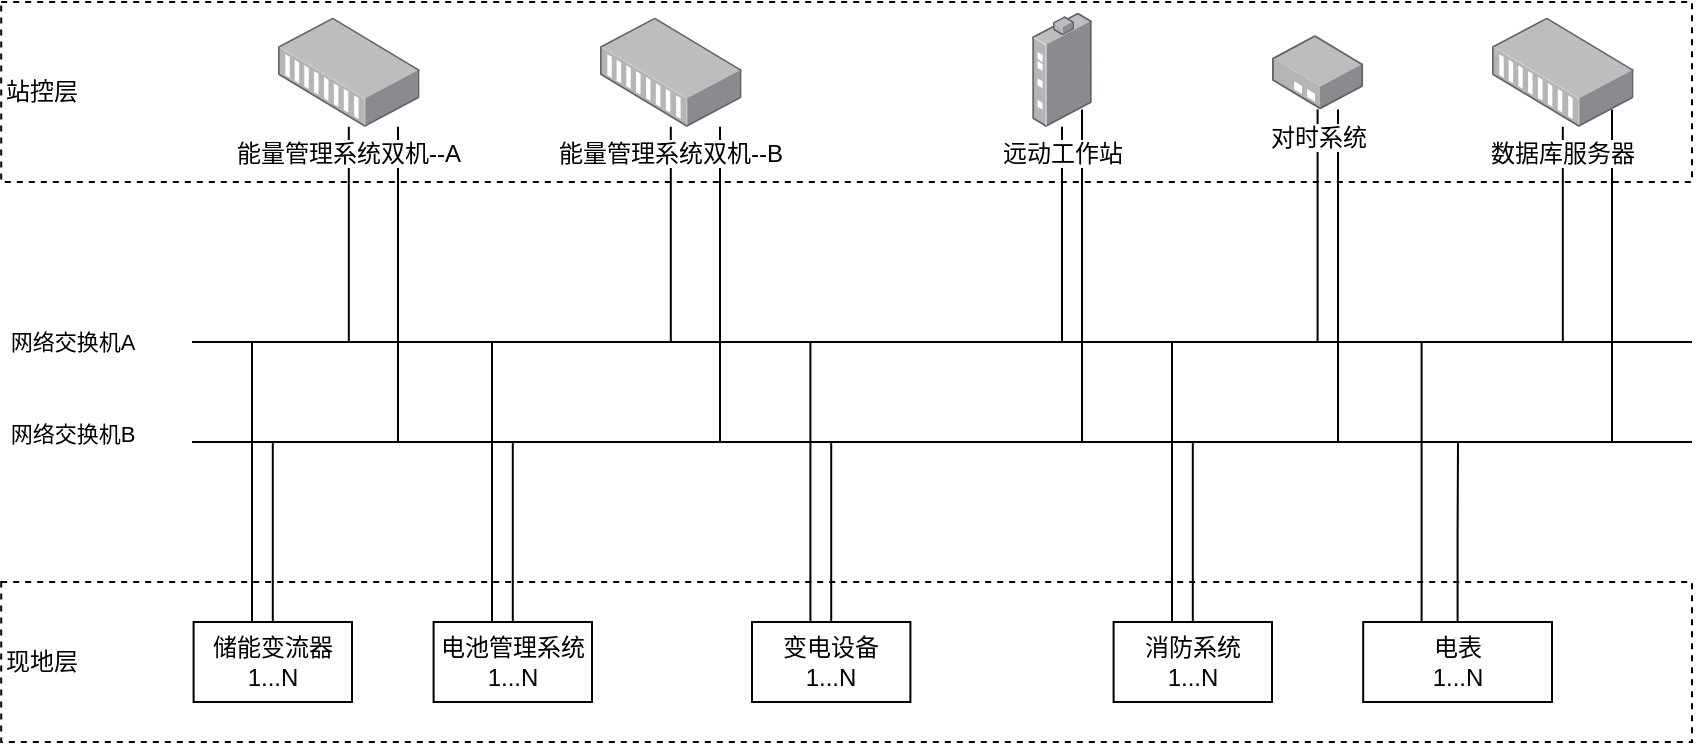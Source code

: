 <mxfile version="22.0.5" type="github" pages="2">
  <diagram name="第 1 页" id="AFagJou0Auw5d1LpVBJ_">
    <mxGraphModel dx="1373" dy="507" grid="0" gridSize="10" guides="1" tooltips="1" connect="1" arrows="1" fold="1" page="0" pageScale="1" pageWidth="827" pageHeight="1169" math="0" shadow="0">
      <root>
        <mxCell id="0" />
        <mxCell id="1" parent="0" />
        <mxCell id="Sa-E3i2EDwVJDrLkqsIR-44" value="现地层" style="rounded=0;whiteSpace=wrap;html=1;align=left;dashed=1;" vertex="1" parent="1">
          <mxGeometry x="-35.4" y="440" width="845.4" height="80" as="geometry" />
        </mxCell>
        <mxCell id="Sa-E3i2EDwVJDrLkqsIR-42" value="站控层" style="rounded=0;whiteSpace=wrap;html=1;align=left;dashed=1;" vertex="1" parent="1">
          <mxGeometry x="-35.4" y="150" width="845.4" height="90" as="geometry" />
        </mxCell>
        <mxCell id="Sa-E3i2EDwVJDrLkqsIR-23" style="edgeStyle=orthogonalEdgeStyle;rounded=0;orthogonalLoop=1;jettySize=auto;html=1;endArrow=none;endFill=0;" edge="1" parent="1" source="Sa-E3i2EDwVJDrLkqsIR-5">
          <mxGeometry relative="1" as="geometry">
            <mxPoint x="622.8" y="320" as="targetPoint" />
          </mxGeometry>
        </mxCell>
        <mxCell id="Sa-E3i2EDwVJDrLkqsIR-15" style="edgeStyle=orthogonalEdgeStyle;rounded=0;orthogonalLoop=1;jettySize=auto;html=1;endArrow=none;endFill=0;" edge="1" parent="1" source="Sa-E3i2EDwVJDrLkqsIR-6">
          <mxGeometry relative="1" as="geometry">
            <mxPoint x="138.4" y="320" as="targetPoint" />
          </mxGeometry>
        </mxCell>
        <mxCell id="Sa-E3i2EDwVJDrLkqsIR-19" style="edgeStyle=orthogonalEdgeStyle;rounded=0;orthogonalLoop=1;jettySize=auto;html=1;endArrow=none;endFill=0;" edge="1" parent="1" source="Sa-E3i2EDwVJDrLkqsIR-7">
          <mxGeometry relative="1" as="geometry">
            <mxPoint x="495" y="320" as="targetPoint" />
          </mxGeometry>
        </mxCell>
        <mxCell id="Sa-E3i2EDwVJDrLkqsIR-25" style="edgeStyle=orthogonalEdgeStyle;rounded=0;orthogonalLoop=1;jettySize=auto;html=1;endArrow=none;endFill=0;" edge="1" parent="1" source="Sa-E3i2EDwVJDrLkqsIR-8">
          <mxGeometry relative="1" as="geometry">
            <mxPoint x="745.4" y="320" as="targetPoint" />
          </mxGeometry>
        </mxCell>
        <mxCell id="Sa-E3i2EDwVJDrLkqsIR-17" style="edgeStyle=orthogonalEdgeStyle;rounded=0;orthogonalLoop=1;jettySize=auto;html=1;endArrow=none;endFill=0;" edge="1" parent="1" source="Sa-E3i2EDwVJDrLkqsIR-9">
          <mxGeometry relative="1" as="geometry">
            <mxPoint x="299.4" y="320" as="targetPoint" />
          </mxGeometry>
        </mxCell>
        <mxCell id="Sa-E3i2EDwVJDrLkqsIR-11" value="" style="endArrow=none;html=1;rounded=0;" edge="1" parent="1">
          <mxGeometry width="50" height="50" relative="1" as="geometry">
            <mxPoint x="60" y="320" as="sourcePoint" />
            <mxPoint x="810" y="320" as="targetPoint" />
          </mxGeometry>
        </mxCell>
        <mxCell id="Sa-E3i2EDwVJDrLkqsIR-13" value="网络交换机A" style="edgeLabel;html=1;align=center;verticalAlign=middle;resizable=0;points=[];" vertex="1" connectable="0" parent="Sa-E3i2EDwVJDrLkqsIR-11">
          <mxGeometry x="-0.656" y="-3" relative="1" as="geometry">
            <mxPoint x="-189" y="-3" as="offset" />
          </mxGeometry>
        </mxCell>
        <mxCell id="Sa-E3i2EDwVJDrLkqsIR-12" value="" style="endArrow=none;html=1;rounded=0;" edge="1" parent="1">
          <mxGeometry width="50" height="50" relative="1" as="geometry">
            <mxPoint x="60" y="370" as="sourcePoint" />
            <mxPoint x="810" y="370" as="targetPoint" />
          </mxGeometry>
        </mxCell>
        <mxCell id="Sa-E3i2EDwVJDrLkqsIR-14" value="网络交换机B" style="edgeLabel;html=1;align=center;verticalAlign=middle;resizable=0;points=[];" vertex="1" connectable="0" parent="Sa-E3i2EDwVJDrLkqsIR-12">
          <mxGeometry x="-0.676" y="4" relative="1" as="geometry">
            <mxPoint x="-182" as="offset" />
          </mxGeometry>
        </mxCell>
        <mxCell id="Sa-E3i2EDwVJDrLkqsIR-16" style="edgeStyle=orthogonalEdgeStyle;rounded=0;orthogonalLoop=1;jettySize=auto;html=1;endArrow=none;endFill=0;" edge="1" parent="1">
          <mxGeometry relative="1" as="geometry">
            <mxPoint x="163" y="370" as="targetPoint" />
            <mxPoint x="163" y="212.4" as="sourcePoint" />
          </mxGeometry>
        </mxCell>
        <mxCell id="Sa-E3i2EDwVJDrLkqsIR-18" style="edgeStyle=orthogonalEdgeStyle;rounded=0;orthogonalLoop=1;jettySize=auto;html=1;endArrow=none;endFill=0;" edge="1" parent="1">
          <mxGeometry relative="1" as="geometry">
            <mxPoint x="324" y="370" as="targetPoint" />
            <mxPoint x="324" y="212.4" as="sourcePoint" />
          </mxGeometry>
        </mxCell>
        <mxCell id="Sa-E3i2EDwVJDrLkqsIR-20" style="edgeStyle=orthogonalEdgeStyle;rounded=0;orthogonalLoop=1;jettySize=auto;html=1;endArrow=none;endFill=0;" edge="1" parent="1">
          <mxGeometry relative="1" as="geometry">
            <mxPoint x="505" y="370" as="targetPoint" />
            <mxPoint x="505" y="203.7" as="sourcePoint" />
          </mxGeometry>
        </mxCell>
        <mxCell id="Sa-E3i2EDwVJDrLkqsIR-7" value="远动工作站" style="image;points=[];aspect=fixed;html=1;align=center;shadow=0;dashed=0;image=img/lib/allied_telesis/media_converters/Industrial_Media_Converter.svg;" vertex="1" parent="1">
          <mxGeometry x="480" y="155.4" width="30" height="57" as="geometry" />
        </mxCell>
        <mxCell id="Sa-E3i2EDwVJDrLkqsIR-24" style="edgeStyle=orthogonalEdgeStyle;rounded=0;orthogonalLoop=1;jettySize=auto;html=1;endArrow=none;endFill=0;" edge="1" parent="1">
          <mxGeometry relative="1" as="geometry">
            <mxPoint x="633" y="370" as="targetPoint" />
            <mxPoint x="633" y="203.7" as="sourcePoint" />
          </mxGeometry>
        </mxCell>
        <mxCell id="Sa-E3i2EDwVJDrLkqsIR-26" style="edgeStyle=orthogonalEdgeStyle;rounded=0;orthogonalLoop=1;jettySize=auto;html=1;endArrow=none;endFill=0;" edge="1" parent="1">
          <mxGeometry relative="1" as="geometry">
            <mxPoint x="770" y="370" as="targetPoint" />
            <mxPoint x="770" y="203.7" as="sourcePoint" />
          </mxGeometry>
        </mxCell>
        <mxCell id="Sa-E3i2EDwVJDrLkqsIR-28" style="edgeStyle=orthogonalEdgeStyle;rounded=0;orthogonalLoop=1;jettySize=auto;html=1;endArrow=none;endFill=0;" edge="1" parent="1" source="Sa-E3i2EDwVJDrLkqsIR-27">
          <mxGeometry relative="1" as="geometry">
            <mxPoint x="100.4" y="370" as="targetPoint" />
          </mxGeometry>
        </mxCell>
        <mxCell id="Sa-E3i2EDwVJDrLkqsIR-27" value="储能变流器1...N" style="rounded=0;whiteSpace=wrap;html=1;" vertex="1" parent="1">
          <mxGeometry x="60.8" y="460" width="79.2" height="40" as="geometry" />
        </mxCell>
        <mxCell id="Sa-E3i2EDwVJDrLkqsIR-29" style="edgeStyle=orthogonalEdgeStyle;rounded=0;orthogonalLoop=1;jettySize=auto;html=1;endArrow=none;endFill=0;" edge="1" parent="1">
          <mxGeometry relative="1" as="geometry">
            <mxPoint x="90" y="320" as="targetPoint" />
            <mxPoint x="90" y="460" as="sourcePoint" />
          </mxGeometry>
        </mxCell>
        <mxCell id="Sa-E3i2EDwVJDrLkqsIR-30" style="edgeStyle=orthogonalEdgeStyle;rounded=0;orthogonalLoop=1;jettySize=auto;html=1;endArrow=none;endFill=0;" edge="1" parent="1" source="Sa-E3i2EDwVJDrLkqsIR-31">
          <mxGeometry relative="1" as="geometry">
            <mxPoint x="220.4" y="370" as="targetPoint" />
          </mxGeometry>
        </mxCell>
        <mxCell id="Sa-E3i2EDwVJDrLkqsIR-31" value="电池管理系统1...N" style="rounded=0;whiteSpace=wrap;html=1;" vertex="1" parent="1">
          <mxGeometry x="180.8" y="460" width="79.2" height="40" as="geometry" />
        </mxCell>
        <mxCell id="Sa-E3i2EDwVJDrLkqsIR-32" style="edgeStyle=orthogonalEdgeStyle;rounded=0;orthogonalLoop=1;jettySize=auto;html=1;endArrow=none;endFill=0;" edge="1" parent="1">
          <mxGeometry relative="1" as="geometry">
            <mxPoint x="210" y="320" as="targetPoint" />
            <mxPoint x="210" y="460" as="sourcePoint" />
          </mxGeometry>
        </mxCell>
        <mxCell id="Sa-E3i2EDwVJDrLkqsIR-33" style="edgeStyle=orthogonalEdgeStyle;rounded=0;orthogonalLoop=1;jettySize=auto;html=1;endArrow=none;endFill=0;" edge="1" parent="1" source="Sa-E3i2EDwVJDrLkqsIR-34">
          <mxGeometry relative="1" as="geometry">
            <mxPoint x="379.6" y="370" as="targetPoint" />
          </mxGeometry>
        </mxCell>
        <mxCell id="Sa-E3i2EDwVJDrLkqsIR-34" value="变电设备&lt;br&gt;1...N" style="rounded=0;whiteSpace=wrap;html=1;" vertex="1" parent="1">
          <mxGeometry x="340" y="460" width="79.2" height="40" as="geometry" />
        </mxCell>
        <mxCell id="Sa-E3i2EDwVJDrLkqsIR-35" style="edgeStyle=orthogonalEdgeStyle;rounded=0;orthogonalLoop=1;jettySize=auto;html=1;endArrow=none;endFill=0;" edge="1" parent="1">
          <mxGeometry relative="1" as="geometry">
            <mxPoint x="369.2" y="320" as="targetPoint" />
            <mxPoint x="369.2" y="460" as="sourcePoint" />
          </mxGeometry>
        </mxCell>
        <mxCell id="Sa-E3i2EDwVJDrLkqsIR-36" style="edgeStyle=orthogonalEdgeStyle;rounded=0;orthogonalLoop=1;jettySize=auto;html=1;endArrow=none;endFill=0;" edge="1" parent="1" source="Sa-E3i2EDwVJDrLkqsIR-37">
          <mxGeometry relative="1" as="geometry">
            <mxPoint x="560.4" y="370" as="targetPoint" />
          </mxGeometry>
        </mxCell>
        <mxCell id="Sa-E3i2EDwVJDrLkqsIR-37" value="消防系统&lt;br&gt;1...N" style="rounded=0;whiteSpace=wrap;html=1;" vertex="1" parent="1">
          <mxGeometry x="520.8" y="460" width="79.2" height="40" as="geometry" />
        </mxCell>
        <mxCell id="Sa-E3i2EDwVJDrLkqsIR-38" style="edgeStyle=orthogonalEdgeStyle;rounded=0;orthogonalLoop=1;jettySize=auto;html=1;endArrow=none;endFill=0;" edge="1" parent="1">
          <mxGeometry relative="1" as="geometry">
            <mxPoint x="550" y="320" as="targetPoint" />
            <mxPoint x="550" y="460" as="sourcePoint" />
          </mxGeometry>
        </mxCell>
        <mxCell id="Sa-E3i2EDwVJDrLkqsIR-39" style="edgeStyle=orthogonalEdgeStyle;rounded=0;orthogonalLoop=1;jettySize=auto;html=1;endArrow=none;endFill=0;" edge="1" parent="1" source="Sa-E3i2EDwVJDrLkqsIR-40">
          <mxGeometry relative="1" as="geometry">
            <mxPoint x="693" y="370" as="targetPoint" />
          </mxGeometry>
        </mxCell>
        <mxCell id="Sa-E3i2EDwVJDrLkqsIR-40" value="电表&lt;br&gt;1...N" style="rounded=0;whiteSpace=wrap;html=1;" vertex="1" parent="1">
          <mxGeometry x="645.6" y="460" width="94.4" height="40" as="geometry" />
        </mxCell>
        <mxCell id="Sa-E3i2EDwVJDrLkqsIR-41" style="edgeStyle=orthogonalEdgeStyle;rounded=0;orthogonalLoop=1;jettySize=auto;html=1;endArrow=none;endFill=0;" edge="1" parent="1">
          <mxGeometry relative="1" as="geometry">
            <mxPoint x="674.8" y="320" as="targetPoint" />
            <mxPoint x="674.8" y="460" as="sourcePoint" />
          </mxGeometry>
        </mxCell>
        <mxCell id="Sa-E3i2EDwVJDrLkqsIR-9" value="能量管理系统双机--B" style="image;points=[];aspect=fixed;html=1;align=center;shadow=0;dashed=0;image=img/lib/allied_telesis/media_converters/Media_Converter_Modular.svg;" vertex="1" parent="1">
          <mxGeometry x="264" y="157.8" width="70.8" height="54.6" as="geometry" />
        </mxCell>
        <mxCell id="Sa-E3i2EDwVJDrLkqsIR-5" value="对时系统" style="image;points=[];aspect=fixed;html=1;align=center;shadow=0;dashed=0;image=img/lib/allied_telesis/media_converters/Media_Converter_Standalone.svg;" vertex="1" parent="1">
          <mxGeometry x="600" y="166.5" width="45.6" height="37.2" as="geometry" />
        </mxCell>
        <mxCell id="Sa-E3i2EDwVJDrLkqsIR-8" value="数据库服务器" style="image;points=[];aspect=fixed;html=1;align=center;shadow=0;dashed=0;image=img/lib/allied_telesis/media_converters/Media_Converter_Modular.svg;" vertex="1" parent="1">
          <mxGeometry x="710" y="157.8" width="70.8" height="54.6" as="geometry" />
        </mxCell>
        <mxCell id="Sa-E3i2EDwVJDrLkqsIR-6" value="能量管理系统双机--A" style="image;points=[];aspect=fixed;html=1;align=center;shadow=0;dashed=0;image=img/lib/allied_telesis/media_converters/Media_Converter_Modular.svg;" vertex="1" parent="1">
          <mxGeometry x="103" y="157.8" width="70.8" height="54.6" as="geometry" />
        </mxCell>
      </root>
    </mxGraphModel>
  </diagram>
  <diagram id="kW3K4sRfNgbgKiV32Ber" name="第 2 页">
    <mxGraphModel dx="1811" dy="735" grid="0" gridSize="10" guides="1" tooltips="1" connect="1" arrows="1" fold="1" page="0" pageScale="1" pageWidth="827" pageHeight="1169" math="0" shadow="0">
      <root>
        <mxCell id="0" />
        <mxCell id="1" parent="0" />
        <mxCell id="5hxIVO7U4aEBJOrReWxv-1" value="现地层" style="rounded=0;whiteSpace=wrap;html=1;align=left;dashed=1;" vertex="1" parent="1">
          <mxGeometry x="-35.4" y="440" width="845.4" height="80" as="geometry" />
        </mxCell>
        <mxCell id="5hxIVO7U4aEBJOrReWxv-2" value="站控层" style="rounded=0;whiteSpace=wrap;html=1;align=left;dashed=1;" vertex="1" parent="1">
          <mxGeometry x="-35.4" y="150" width="845.4" height="90" as="geometry" />
        </mxCell>
        <mxCell id="5hxIVO7U4aEBJOrReWxv-3" style="edgeStyle=orthogonalEdgeStyle;rounded=0;orthogonalLoop=1;jettySize=auto;html=1;" edge="1" parent="1" source="5hxIVO7U4aEBJOrReWxv-4">
          <mxGeometry relative="1" as="geometry">
            <mxPoint x="622.8" y="320" as="targetPoint" />
          </mxGeometry>
        </mxCell>
        <mxCell id="5hxIVO7U4aEBJOrReWxv-4" value="对时系统" style="image;points=[];aspect=fixed;html=1;align=center;shadow=0;dashed=0;image=img/lib/allied_telesis/media_converters/Media_Converter_Standalone.svg;" vertex="1" parent="1">
          <mxGeometry x="600" y="166.5" width="45.6" height="37.2" as="geometry" />
        </mxCell>
        <mxCell id="5hxIVO7U4aEBJOrReWxv-5" style="edgeStyle=orthogonalEdgeStyle;rounded=0;orthogonalLoop=1;jettySize=auto;html=1;" edge="1" parent="1" source="5hxIVO7U4aEBJOrReWxv-6">
          <mxGeometry relative="1" as="geometry">
            <mxPoint x="138.4" y="320" as="targetPoint" />
          </mxGeometry>
        </mxCell>
        <mxCell id="5hxIVO7U4aEBJOrReWxv-6" value="Rilake能量管理系统双机--A" style="image;points=[];aspect=fixed;html=1;align=center;shadow=0;dashed=0;image=img/lib/allied_telesis/media_converters/Media_Converter_Modular.svg;" vertex="1" parent="1">
          <mxGeometry x="103" y="157.8" width="70.8" height="54.6" as="geometry" />
        </mxCell>
        <mxCell id="5hxIVO7U4aEBJOrReWxv-7" style="edgeStyle=orthogonalEdgeStyle;rounded=0;orthogonalLoop=1;jettySize=auto;html=1;" edge="1" parent="1" source="5hxIVO7U4aEBJOrReWxv-19">
          <mxGeometry relative="1" as="geometry">
            <mxPoint x="495" y="320" as="targetPoint" />
          </mxGeometry>
        </mxCell>
        <mxCell id="5hxIVO7U4aEBJOrReWxv-8" style="edgeStyle=orthogonalEdgeStyle;rounded=0;orthogonalLoop=1;jettySize=auto;html=1;" edge="1" parent="1" source="5hxIVO7U4aEBJOrReWxv-9">
          <mxGeometry relative="1" as="geometry">
            <mxPoint x="745.4" y="320" as="targetPoint" />
          </mxGeometry>
        </mxCell>
        <mxCell id="5hxIVO7U4aEBJOrReWxv-9" value="数据库服务器" style="image;points=[];aspect=fixed;html=1;align=center;shadow=0;dashed=0;image=img/lib/allied_telesis/media_converters/Media_Converter_Modular.svg;" vertex="1" parent="1">
          <mxGeometry x="710" y="157.8" width="70.8" height="54.6" as="geometry" />
        </mxCell>
        <mxCell id="5hxIVO7U4aEBJOrReWxv-10" style="edgeStyle=orthogonalEdgeStyle;rounded=0;orthogonalLoop=1;jettySize=auto;html=1;" edge="1" parent="1" source="5hxIVO7U4aEBJOrReWxv-11">
          <mxGeometry relative="1" as="geometry">
            <mxPoint x="299.4" y="320" as="targetPoint" />
          </mxGeometry>
        </mxCell>
        <mxCell id="5hxIVO7U4aEBJOrReWxv-11" value="Rilake能量管理系统双机--B" style="image;points=[];aspect=fixed;html=1;align=center;shadow=0;dashed=0;image=img/lib/allied_telesis/media_converters/Media_Converter_Modular.svg;" vertex="1" parent="1">
          <mxGeometry x="264" y="157.8" width="70.8" height="54.6" as="geometry" />
        </mxCell>
        <mxCell id="5hxIVO7U4aEBJOrReWxv-12" value="" style="endArrow=none;html=1;rounded=0;" edge="1" parent="1">
          <mxGeometry width="50" height="50" relative="1" as="geometry">
            <mxPoint x="60" y="320" as="sourcePoint" />
            <mxPoint x="810" y="320" as="targetPoint" />
          </mxGeometry>
        </mxCell>
        <mxCell id="5hxIVO7U4aEBJOrReWxv-13" value="网络交换机A" style="edgeLabel;html=1;align=center;verticalAlign=middle;resizable=0;points=[];" vertex="1" connectable="0" parent="5hxIVO7U4aEBJOrReWxv-12">
          <mxGeometry x="-0.656" y="-3" relative="1" as="geometry">
            <mxPoint x="-189" y="-3" as="offset" />
          </mxGeometry>
        </mxCell>
        <mxCell id="5hxIVO7U4aEBJOrReWxv-14" value="" style="endArrow=none;html=1;rounded=0;" edge="1" parent="1">
          <mxGeometry width="50" height="50" relative="1" as="geometry">
            <mxPoint x="60" y="370" as="sourcePoint" />
            <mxPoint x="810" y="370" as="targetPoint" />
          </mxGeometry>
        </mxCell>
        <mxCell id="5hxIVO7U4aEBJOrReWxv-15" value="网络交换机B" style="edgeLabel;html=1;align=center;verticalAlign=middle;resizable=0;points=[];" vertex="1" connectable="0" parent="5hxIVO7U4aEBJOrReWxv-14">
          <mxGeometry x="-0.676" y="4" relative="1" as="geometry">
            <mxPoint x="-182" as="offset" />
          </mxGeometry>
        </mxCell>
        <mxCell id="5hxIVO7U4aEBJOrReWxv-16" style="edgeStyle=orthogonalEdgeStyle;rounded=0;orthogonalLoop=1;jettySize=auto;html=1;" edge="1" parent="1">
          <mxGeometry relative="1" as="geometry">
            <mxPoint x="163" y="370" as="targetPoint" />
            <mxPoint x="163" y="212.4" as="sourcePoint" />
          </mxGeometry>
        </mxCell>
        <mxCell id="5hxIVO7U4aEBJOrReWxv-17" style="edgeStyle=orthogonalEdgeStyle;rounded=0;orthogonalLoop=1;jettySize=auto;html=1;" edge="1" parent="1">
          <mxGeometry relative="1" as="geometry">
            <mxPoint x="324" y="370" as="targetPoint" />
            <mxPoint x="324" y="212.4" as="sourcePoint" />
          </mxGeometry>
        </mxCell>
        <mxCell id="5hxIVO7U4aEBJOrReWxv-18" style="edgeStyle=orthogonalEdgeStyle;rounded=0;orthogonalLoop=1;jettySize=auto;html=1;" edge="1" parent="1">
          <mxGeometry relative="1" as="geometry">
            <mxPoint x="505" y="370" as="targetPoint" />
            <mxPoint x="505" y="203.7" as="sourcePoint" />
          </mxGeometry>
        </mxCell>
        <mxCell id="5hxIVO7U4aEBJOrReWxv-19" value="Rilake远动系统" style="image;points=[];aspect=fixed;html=1;align=center;shadow=0;dashed=0;image=img/lib/allied_telesis/media_converters/Industrial_Media_Converter.svg;" vertex="1" parent="1">
          <mxGeometry x="480" y="155.4" width="30" height="57" as="geometry" />
        </mxCell>
        <mxCell id="5hxIVO7U4aEBJOrReWxv-20" style="edgeStyle=orthogonalEdgeStyle;rounded=0;orthogonalLoop=1;jettySize=auto;html=1;" edge="1" parent="1">
          <mxGeometry relative="1" as="geometry">
            <mxPoint x="633" y="370" as="targetPoint" />
            <mxPoint x="633" y="203.7" as="sourcePoint" />
          </mxGeometry>
        </mxCell>
        <mxCell id="5hxIVO7U4aEBJOrReWxv-21" style="edgeStyle=orthogonalEdgeStyle;rounded=0;orthogonalLoop=1;jettySize=auto;html=1;" edge="1" parent="1">
          <mxGeometry relative="1" as="geometry">
            <mxPoint x="770" y="370" as="targetPoint" />
            <mxPoint x="770" y="203.7" as="sourcePoint" />
          </mxGeometry>
        </mxCell>
        <mxCell id="5hxIVO7U4aEBJOrReWxv-22" style="edgeStyle=orthogonalEdgeStyle;rounded=0;orthogonalLoop=1;jettySize=auto;html=1;" edge="1" parent="1" source="5hxIVO7U4aEBJOrReWxv-23">
          <mxGeometry relative="1" as="geometry">
            <mxPoint x="100.4" y="370" as="targetPoint" />
          </mxGeometry>
        </mxCell>
        <mxCell id="5hxIVO7U4aEBJOrReWxv-23" value="储能变流器1...N" style="rounded=0;whiteSpace=wrap;html=1;" vertex="1" parent="1">
          <mxGeometry x="60.8" y="460" width="79.2" height="40" as="geometry" />
        </mxCell>
        <mxCell id="5hxIVO7U4aEBJOrReWxv-24" style="edgeStyle=orthogonalEdgeStyle;rounded=0;orthogonalLoop=1;jettySize=auto;html=1;" edge="1" parent="1">
          <mxGeometry relative="1" as="geometry">
            <mxPoint x="90" y="320" as="targetPoint" />
            <mxPoint x="90" y="460" as="sourcePoint" />
          </mxGeometry>
        </mxCell>
        <mxCell id="5hxIVO7U4aEBJOrReWxv-25" style="edgeStyle=orthogonalEdgeStyle;rounded=0;orthogonalLoop=1;jettySize=auto;html=1;" edge="1" parent="1" source="5hxIVO7U4aEBJOrReWxv-26">
          <mxGeometry relative="1" as="geometry">
            <mxPoint x="220.4" y="370" as="targetPoint" />
          </mxGeometry>
        </mxCell>
        <mxCell id="5hxIVO7U4aEBJOrReWxv-26" value="电池管理系统1...N" style="rounded=0;whiteSpace=wrap;html=1;" vertex="1" parent="1">
          <mxGeometry x="180.8" y="460" width="79.2" height="40" as="geometry" />
        </mxCell>
        <mxCell id="5hxIVO7U4aEBJOrReWxv-27" style="edgeStyle=orthogonalEdgeStyle;rounded=0;orthogonalLoop=1;jettySize=auto;html=1;" edge="1" parent="1">
          <mxGeometry relative="1" as="geometry">
            <mxPoint x="210" y="320" as="targetPoint" />
            <mxPoint x="210" y="460" as="sourcePoint" />
          </mxGeometry>
        </mxCell>
        <mxCell id="5hxIVO7U4aEBJOrReWxv-28" style="edgeStyle=orthogonalEdgeStyle;rounded=0;orthogonalLoop=1;jettySize=auto;html=1;" edge="1" parent="1" source="5hxIVO7U4aEBJOrReWxv-29">
          <mxGeometry relative="1" as="geometry">
            <mxPoint x="379.6" y="370" as="targetPoint" />
          </mxGeometry>
        </mxCell>
        <mxCell id="5hxIVO7U4aEBJOrReWxv-29" value="变电设备&lt;br&gt;1...N" style="rounded=0;whiteSpace=wrap;html=1;" vertex="1" parent="1">
          <mxGeometry x="340" y="460" width="79.2" height="40" as="geometry" />
        </mxCell>
        <mxCell id="5hxIVO7U4aEBJOrReWxv-30" style="edgeStyle=orthogonalEdgeStyle;rounded=0;orthogonalLoop=1;jettySize=auto;html=1;" edge="1" parent="1">
          <mxGeometry relative="1" as="geometry">
            <mxPoint x="369.2" y="320" as="targetPoint" />
            <mxPoint x="369.2" y="460" as="sourcePoint" />
          </mxGeometry>
        </mxCell>
        <mxCell id="5hxIVO7U4aEBJOrReWxv-31" style="edgeStyle=orthogonalEdgeStyle;rounded=0;orthogonalLoop=1;jettySize=auto;html=1;" edge="1" parent="1" source="5hxIVO7U4aEBJOrReWxv-32">
          <mxGeometry relative="1" as="geometry">
            <mxPoint x="560.4" y="370" as="targetPoint" />
          </mxGeometry>
        </mxCell>
        <mxCell id="5hxIVO7U4aEBJOrReWxv-32" value="消防系统&lt;br&gt;1...N" style="rounded=0;whiteSpace=wrap;html=1;" vertex="1" parent="1">
          <mxGeometry x="520.8" y="460" width="79.2" height="40" as="geometry" />
        </mxCell>
        <mxCell id="5hxIVO7U4aEBJOrReWxv-33" style="edgeStyle=orthogonalEdgeStyle;rounded=0;orthogonalLoop=1;jettySize=auto;html=1;" edge="1" parent="1">
          <mxGeometry relative="1" as="geometry">
            <mxPoint x="550" y="320" as="targetPoint" />
            <mxPoint x="550" y="460" as="sourcePoint" />
          </mxGeometry>
        </mxCell>
        <mxCell id="5hxIVO7U4aEBJOrReWxv-34" style="edgeStyle=orthogonalEdgeStyle;rounded=0;orthogonalLoop=1;jettySize=auto;html=1;" edge="1" parent="1" source="5hxIVO7U4aEBJOrReWxv-35">
          <mxGeometry relative="1" as="geometry">
            <mxPoint x="693" y="370" as="targetPoint" />
          </mxGeometry>
        </mxCell>
        <mxCell id="5hxIVO7U4aEBJOrReWxv-35" value="其他现地层设备&lt;br&gt;1...N" style="rounded=0;whiteSpace=wrap;html=1;" vertex="1" parent="1">
          <mxGeometry x="645.6" y="460" width="94.4" height="40" as="geometry" />
        </mxCell>
        <mxCell id="5hxIVO7U4aEBJOrReWxv-36" style="edgeStyle=orthogonalEdgeStyle;rounded=0;orthogonalLoop=1;jettySize=auto;html=1;" edge="1" parent="1">
          <mxGeometry relative="1" as="geometry">
            <mxPoint x="674.8" y="320" as="targetPoint" />
            <mxPoint x="674.8" y="460" as="sourcePoint" />
          </mxGeometry>
        </mxCell>
        <mxCell id="5hxIVO7U4aEBJOrReWxv-37" value="Rilake-EMS&amp;nbsp; 双网双主机架构" style="text;html=1;strokeColor=none;fillColor=none;align=center;verticalAlign=middle;whiteSpace=wrap;rounded=0;" vertex="1" parent="1">
          <mxGeometry x="241" y="85" width="255" height="30" as="geometry" />
        </mxCell>
      </root>
    </mxGraphModel>
  </diagram>
</mxfile>
